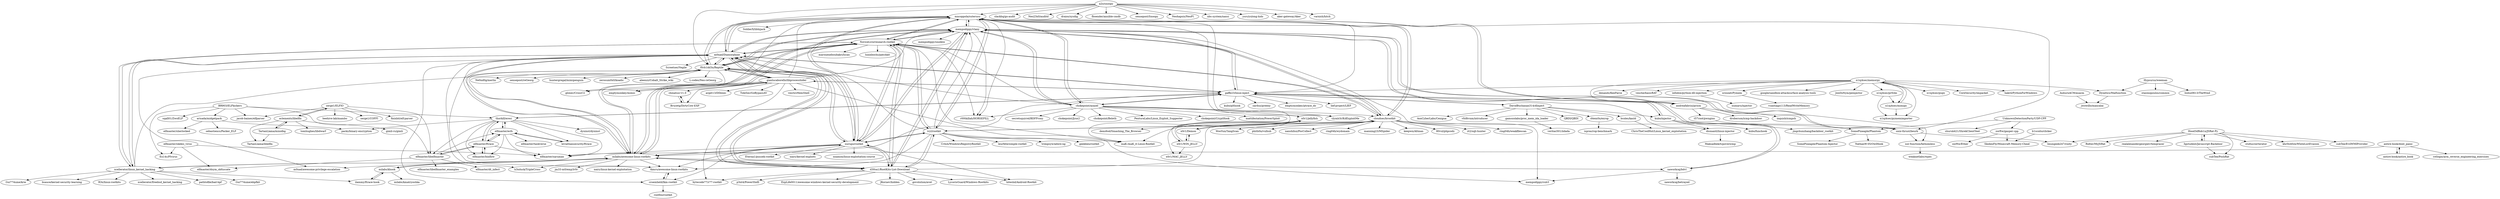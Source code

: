 digraph G {
"mncoppola/suterusu" -> "mempodippy/vlany"
"mncoppola/suterusu" -> "NoviceLive/research-rootkit"
"mncoppola/suterusu" -> "chokepoint/azazel"
"mncoppola/suterusu" -> "m0nad/Diamorphine"
"mncoppola/suterusu" -> "maK-/maK_it-Linux-Rootkit"
"mncoppola/suterusu" -> "ivyl/rootkit"
"mncoppola/suterusu" -> "cloudsec/brootkit"
"mncoppola/suterusu" -> "f0rb1dd3n/Reptile"
"mncoppola/suterusu" -> "r00tkillah/HORSEPILL"
"mncoppola/suterusu" -> "clymb3r/KdExploitMe" ["e"=1]
"mncoppola/suterusu" -> "emptymonkey/mimic" ["e"=1]
"mncoppola/suterusu" -> "andreafabrizi/prism"
"mncoppola/suterusu" -> "nurupo/rootkit"
"mncoppola/suterusu" -> "SoldierX/libhijack"
"mncoppola/suterusu" -> "unix-thrust/beurk"
"elfmaster/ecfs" -> "elfmaster/ftrace"
"elfmaster/ecfs" -> "thorkill/eresi"
"elfmaster/ecfs" -> "elfmaster/binflow"
"elfmaster/ecfs" -> "leviathansecurity/ftrace"
"elfmaster/ecfs" -> "elfmaster/saruman"
"elfmaster/ecfs" -> "elfmaster/taskverse"
"thorkill/eresi" -> "elfmaster/ftrace"
"thorkill/eresi" -> "elfmaster/ecfs"
"thorkill/eresi" -> "elfmaster/libelfmaster"
"thorkill/eresi" -> "leviathansecurity/ftrace"
"thorkill/eresi" -> "gaffe23/linux-inject"
"thorkill/eresi" -> "packz/binary-encryption"
"thorkill/eresi" -> "elfmaster/saruman"
"thorkill/eresi" -> "elfmaster/binflow"
"thorkill/eresi" -> "dyninst/dyninst" ["e"=1]
"chokepoint/azazel" -> "mncoppola/suterusu"
"chokepoint/azazel" -> "mempodippy/vlany"
"chokepoint/azazel" -> "chokepoint/Jynx2"
"chokepoint/azazel" -> "chokepoint/Beleth"
"chokepoint/azazel" -> "cloudsec/brootkit"
"chokepoint/azazel" -> "PenturaLabs/Linux_Exploit_Suggester" ["e"=1]
"chokepoint/azazel" -> "x0r1/jellyfish"
"chokepoint/azazel" -> "NoviceLive/research-rootkit"
"chokepoint/azazel" -> "chokepoint/CryptHook"
"chokepoint/azazel" -> "r00tkillah/HORSEPILL"
"chokepoint/azazel" -> "clymb3r/KdExploitMe" ["e"=1]
"chokepoint/azazel" -> "gaffe23/linux-inject"
"chokepoint/azazel" -> "m0nad/Diamorphine"
"chokepoint/azazel" -> "mattifestation/PowerSploit" ["e"=1]
"chokepoint/azazel" -> "secretsquirrel/BDFProxy" ["e"=1]
"antire-book/antire_book" -> "antire-book/dont_panic"
"f0rb1dd3n/Reptile" -> "m0nad/Diamorphine"
"f0rb1dd3n/Reptile" -> "milabs/awesome-linux-rootkits"
"f0rb1dd3n/Reptile" -> "nurupo/rootkit"
"f0rb1dd3n/Reptile" -> "d30sa1/RootKits-List-Download"
"f0rb1dd3n/Reptile" -> "mempodippy/vlany"
"f0rb1dd3n/Reptile" -> "gloxec/CrossC2" ["e"=1]
"f0rb1dd3n/Reptile" -> "NoviceLive/research-rootkit"
"f0rb1dd3n/Reptile" -> "huntergregal/mimipenguin" ["e"=1]
"f0rb1dd3n/Reptile" -> "zerosum0x0/koadic" ["e"=1]
"f0rb1dd3n/Reptile" -> "mncoppola/suterusu"
"f0rb1dd3n/Reptile" -> "aleenzz/Cobalt_Strike_wiki" ["e"=1]
"f0rb1dd3n/Reptile" -> "gianlucaborello/libprocesshider"
"f0rb1dd3n/Reptile" -> "L-codes/Neo-reGeorg" ["e"=1]
"f0rb1dd3n/Reptile" -> "Ne0nd0g/merlin" ["e"=1]
"f0rb1dd3n/Reptile" -> "sensepost/reGeorg" ["e"=1]
"m0nad/Diamorphine" -> "f0rb1dd3n/Reptile"
"m0nad/Diamorphine" -> "milabs/awesome-linux-rootkits"
"m0nad/Diamorphine" -> "mempodippy/vlany"
"m0nad/Diamorphine" -> "nurupo/rootkit"
"m0nad/Diamorphine" -> "mncoppola/suterusu"
"m0nad/Diamorphine" -> "xcellerator/linux_kernel_hacking"
"m0nad/Diamorphine" -> "d30sa1/RootKits-List-Download"
"m0nad/Diamorphine" -> "croemheld/lkm-rootkit"
"m0nad/Diamorphine" -> "h3xduck/TripleCross" ["e"=1]
"m0nad/Diamorphine" -> "gianlucaborello/libprocesshider"
"m0nad/Diamorphine" -> "NoviceLive/research-rootkit"
"m0nad/Diamorphine" -> "tkmru/awesome-linux-rootkits"
"m0nad/Diamorphine" -> "m0nad/awesome-privilege-escalation" ["e"=1]
"m0nad/Diamorphine" -> "Screetsec/Vegile" ["e"=1]
"m0nad/Diamorphine" -> "gaffe23/linux-inject"
"milabs/awesome-linux-rootkits" -> "m0nad/Diamorphine"
"milabs/awesome-linux-rootkits" -> "f0rb1dd3n/Reptile"
"milabs/awesome-linux-rootkits" -> "nurupo/rootkit"
"milabs/awesome-linux-rootkits" -> "d30sa1/RootKits-List-Download"
"milabs/awesome-linux-rootkits" -> "mempodippy/vlany"
"milabs/awesome-linux-rootkits" -> "milabs/khook"
"milabs/awesome-linux-rootkits" -> "NoviceLive/research-rootkit"
"milabs/awesome-linux-rootkits" -> "xcellerator/linux_kernel_hacking"
"milabs/awesome-linux-rootkits" -> "h3xduck/TripleCross" ["e"=1]
"milabs/awesome-linux-rootkits" -> "m0nad/awesome-privilege-escalation" ["e"=1]
"milabs/awesome-linux-rootkits" -> "tkmru/awesome-linux-rootkits"
"milabs/awesome-linux-rootkits" -> "naworkcaj/bdvl"
"milabs/awesome-linux-rootkits" -> "jm33-m0/emp3r0r" ["e"=1]
"milabs/awesome-linux-rootkits" -> "xairy/linux-kernel-exploitation" ["e"=1]
"milabs/awesome-linux-rootkits" -> "gianlucaborello/libprocesshider"
"elfmaster/libelfmaster" -> "elfmaster/ftrace"
"elfmaster/libelfmaster" -> "elfmaster/libelfmaster_examples"
"elfmaster/libelfmaster" -> "elfmaster/dsym_obfuscate"
"elfmaster/libelfmaster" -> "elfmaster/dt_infect"
"elfmaster/libelfmaster" -> "elfmaster/ecfs"
"gianlucaborello/libprocesshider" -> "f0rb1dd3n/Reptile"
"gianlucaborello/libprocesshider" -> "m0nad/Diamorphine"
"gianlucaborello/libprocesshider" -> "gaffe23/linux-inject"
"gianlucaborello/libprocesshider" -> "emptymonkey/mimic" ["e"=1]
"gianlucaborello/libprocesshider" -> "mempodippy/vlany"
"gianlucaborello/libprocesshider" -> "milabs/awesome-linux-rootkits"
"gianlucaborello/libprocesshider" -> "veo/wsMemShell" ["e"=1]
"gianlucaborello/libprocesshider" -> "Brucetg/DirtyCow-EXP"
"gianlucaborello/libprocesshider" -> "mempodippy/cub3"
"gianlucaborello/libprocesshider" -> "chinatso/-v1.0"
"gianlucaborello/libprocesshider" -> "gloxec/CrossC2" ["e"=1]
"gianlucaborello/libprocesshider" -> "mncoppola/suterusu"
"gianlucaborello/libprocesshider" -> "arget13/DDexec" ["e"=1]
"gianlucaborello/libprocesshider" -> "TideSec/GoBypassAV" ["e"=1]
"gianlucaborello/libprocesshider" -> "bytecode77/r77-rootkit" ["e"=1]
"nurupo/rootkit" -> "f0rb1dd3n/Reptile"
"nurupo/rootkit" -> "m0nad/Diamorphine"
"nurupo/rootkit" -> "milabs/awesome-linux-rootkits"
"nurupo/rootkit" -> "d30sa1/RootKits-List-Download"
"nurupo/rootkit" -> "ivyl/rootkit"
"nurupo/rootkit" -> "tkmru/awesome-linux-rootkits"
"nurupo/rootkit" -> "mempodippy/vlany"
"nurupo/rootkit" -> "NoviceLive/research-rootkit"
"nurupo/rootkit" -> "croemheld/lkm-rootkit"
"nurupo/rootkit" -> "mncoppola/suterusu"
"nurupo/rootkit" -> "hiteshd/Android-Rootkit" ["e"=1]
"nurupo/rootkit" -> "Eterna1/puszek-rootkit"
"nurupo/rootkit" -> "xairy/kernel-exploits" ["e"=1]
"nurupo/rootkit" -> "elfmaster/saruman"
"nurupo/rootkit" -> "nnamon/linux-exploitation-course" ["e"=1]
"d30sa1/RootKits-List-Download" -> "milabs/awesome-linux-rootkits"
"d30sa1/RootKits-List-Download" -> "f0rb1dd3n/Reptile"
"d30sa1/RootKits-List-Download" -> "nurupo/rootkit"
"d30sa1/RootKits-List-Download" -> "mempodippy/vlany"
"d30sa1/RootKits-List-Download" -> "NoviceLive/research-rootkit"
"d30sa1/RootKits-List-Download" -> "ivyl/rootkit"
"d30sa1/RootKits-List-Download" -> "m0nad/Diamorphine"
"d30sa1/RootKits-List-Download" -> "LycorisGuard/Windows-Rootkits" ["e"=1]
"d30sa1/RootKits-List-Download" -> "bytecode77/r77-rootkit" ["e"=1]
"d30sa1/RootKits-List-Download" -> "p3nt4/PowerShdll" ["e"=1]
"d30sa1/RootKits-List-Download" -> "ExpLife0011/awesome-windows-kernel-security-development" ["e"=1]
"d30sa1/RootKits-List-Download" -> "JKornev/hidden" ["e"=1]
"d30sa1/RootKits-List-Download" -> "hiteshd/Android-Rootkit" ["e"=1]
"d30sa1/RootKits-List-Download" -> "cloudsec/brootkit"
"d30sa1/RootKits-List-Download" -> "govolution/avet" ["e"=1]
"Hypsurus/weeman" -> "Dynetics/Malfunction"
"Hypsurus/weeman" -> "stasinopoulos/commix" ["e"=1]
"Hypsurus/weeman" -> "liuhui0613/TheWind"
"gaffe23/linux-inject" -> "kubo/injector"
"gaffe23/linux-inject" -> "DavidBuchanan314/dlinject"
"gaffe23/linux-inject" -> "mempodippy/vlany"
"gaffe23/linux-inject" -> "dismantl/linux-injector"
"gaffe23/linux-inject" -> "gianlucaborello/libprocesshider"
"gaffe23/linux-inject" -> "kubo/plthook" ["e"=1]
"gaffe23/linux-inject" -> "m0nad/Diamorphine"
"gaffe23/linux-inject" -> "mncoppola/suterusu"
"gaffe23/linux-inject" -> "zardus/preeny" ["e"=1]
"gaffe23/linux-inject" -> "milabs/awesome-linux-rootkits"
"gaffe23/linux-inject" -> "thorkill/eresi"
"gaffe23/linux-inject" -> "chokepoint/azazel"
"gaffe23/linux-inject" -> "andreafabrizi/prism"
"gaffe23/linux-inject" -> "emptymonkey/ptrace_do"
"gaffe23/linux-inject" -> "lief-project/LIEF" ["e"=1]
"ivyl/rootkit" -> "NoviceLive/research-rootkit"
"ivyl/rootkit" -> "maK-/maK_it-Linux-Rootkit"
"ivyl/rootkit" -> "nurupo/rootkit"
"ivyl/rootkit" -> "mncoppola/suterusu"
"ivyl/rootkit" -> "geekben/rootkit"
"ivyl/rootkit" -> "d30sa1/RootKits-List-Download"
"ivyl/rootkit" -> "cloudsec/brootkit"
"ivyl/rootkit" -> "mempodippy/vlany"
"ivyl/rootkit" -> "Cr4sh/WindowsRegistryRootkit" ["e"=1]
"ivyl/rootkit" -> "leurfete/simple-rootkit"
"ivyl/rootkit" -> "f0rb1dd3n/Reptile"
"ivyl/rootkit" -> "tkmru/awesome-linux-rootkits"
"ivyl/rootkit" -> "trimpsyw/adore-ng"
"a2o/snoopy" -> "mncoppola/suterusu"
"a2o/snoopy" -> "slackhq/go-audit" ["e"=1]
"a2o/snoopy" -> "Neo23x0/auditd" ["e"=1]
"a2o/snoopy" -> "m0nad/Diamorphine"
"a2o/snoopy" -> "draios/sysdig" ["e"=1]
"a2o/snoopy" -> "fboender/ansible-cmdb" ["e"=1]
"a2o/snoopy" -> "sensepost/Snoopy" ["e"=1]
"a2o/snoopy" -> "Neohapsis/NeoPI" ["e"=1]
"a2o/snoopy" -> "nbs-system/naxsi" ["e"=1]
"a2o/snoopy" -> "ysrc/yulong-hids" ["e"=1]
"a2o/snoopy" -> "aker-gateway/Aker" ["e"=1]
"a2o/snoopy" -> "f0rb1dd3n/Reptile"
"a2o/snoopy" -> "varnish/hitch" ["e"=1]
"andreafabrizi/prism" -> "t57root/pwnginx"
"andreafabrizi/prism" -> "mncoppola/suterusu"
"andreafabrizi/prism" -> "inquisb/icmpsh" ["e"=1]
"andreafabrizi/prism" -> "droberson/icmp-backdoor"
"naworkcaj/bdvl" -> "naworkcaj/betrayed"
"naworkcaj/bdvl" -> "mempodippy/vlany"
"naworkcaj/bdvl" -> "mempodippy/cub3"
"mempodippy/vlany" -> "m0nad/Diamorphine"
"mempodippy/vlany" -> "naworkcaj/bdvl"
"mempodippy/vlany" -> "mncoppola/suterusu"
"mempodippy/vlany" -> "chokepoint/azazel"
"mempodippy/vlany" -> "f0rb1dd3n/Reptile"
"mempodippy/vlany" -> "milabs/awesome-linux-rootkits"
"mempodippy/vlany" -> "cloudsec/brootkit"
"mempodippy/vlany" -> "nurupo/rootkit"
"mempodippy/vlany" -> "d30sa1/RootKits-List-Download"
"mempodippy/vlany" -> "mempodippy/cub3"
"mempodippy/vlany" -> "NoviceLive/research-rootkit"
"mempodippy/vlany" -> "unix-thrust/beurk"
"mempodippy/vlany" -> "gaffe23/linux-inject"
"mempodippy/vlany" -> "r00tkillah/HORSEPILL"
"mempodippy/vlany" -> "mempodippy/snodew"
"d4em0n/exrop" -> "ispras/rop-benchmark"
"cloudsec/brootkit" -> "NoviceLive/research-rootkit"
"cloudsec/brootkit" -> "mempodippy/vlany"
"cloudsec/brootkit" -> "WooYun/TangScan" ["e"=1]
"cloudsec/brootkit" -> "mncoppola/suterusu"
"cloudsec/brootkit" -> "ivyl/rootkit"
"cloudsec/brootkit" -> "phith0n/vulhub" ["e"=1]
"cloudsec/brootkit" -> "nanshihui/PocCollect" ["e"=1]
"cloudsec/brootkit" -> "ring04h/wydomain" ["e"=1]
"cloudsec/brootkit" -> "manning23/MSpider" ["e"=1]
"cloudsec/brootkit" -> "maK-/maK_it-Linux-Rootkit"
"cloudsec/brootkit" -> "keepwn/Altman" ["e"=1]
"cloudsec/brootkit" -> "unix-thrust/beurk"
"cloudsec/brootkit" -> "80vul/phpcodz" ["e"=1]
"cloudsec/brootkit" -> "zt2/sqli-hunter" ["e"=1]
"cloudsec/brootkit" -> "ring04h/weakfilescan" ["e"=1]
"Hood3dRob1n/JSRat-Py" -> "3gstudent/Javascript-Backdoor"
"Hood3dRob1n/JSRat-Py" -> "stufus/certerator"
"Hood3dRob1n/JSRat-Py" -> "khr0x40sh/WhiteListEvasion"
"Hood3dRob1n/JSRat-Py" -> "subTee/EvilWMIProvider"
"Hood3dRob1n/JSRat-Py" -> "linuxgeek247/rooty"
"Hood3dRob1n/JSRat-Py" -> "Ridter/MyJSRat"
"Hood3dRob1n/JSRat-Py" -> "realalexandergeorgiev/tempracer"
"Hood3dRob1n/JSRat-Py" -> "subTee/PoshRat" ["e"=1]
"n1nj4sec/memorpy" -> "n1nj4sec/mimipy"
"n1nj4sec/memorpy" -> "n1nj4sec/pr0cks"
"n1nj4sec/memorpy" -> "google/sandbox-attacksurface-analysis-tools" ["e"=1]
"n1nj4sec/memorpy" -> "JonDoNym/peinjector" ["e"=1]
"n1nj4sec/memorpy" -> "srounet/Pymem"
"n1nj4sec/memorpy" -> "Dynetics/Malfunction"
"n1nj4sec/memorpy" -> "xor-function/fathomless"
"n1nj4sec/memorpy" -> "n1nj4sec/pupy" ["e"=1]
"n1nj4sec/memorpy" -> "CoreSecurity/impacket" ["e"=1]
"n1nj4sec/memorpy" -> "hakril/PythonForWindows" ["e"=1]
"n1nj4sec/memorpy" -> "denandz/KeeFarce" ["e"=1]
"n1nj4sec/memorpy" -> "vesche/basicRAT" ["e"=1]
"n1nj4sec/memorpy" -> "infodox/python-dll-injection"
"n1nj4sec/memorpy" -> "gaffe23/linux-inject"
"n1nj4sec/memorpy" -> "n1nj4sec/pymemimporter"
"ilammy/ftrace-hook" -> "milabs/khook"
"TartanLlama/minidbg" -> "TartanLlama/libelfin"
"TartanLlama/minidbg" -> "aclements/libelfin"
"bcoles/kasld" -> "ChrisTheCoolHut/Linux_kernel_exploitation"
"antire-book/dont_panic" -> "antire-book/antire_book"
"antire-book/dont_panic" -> "rotlogix/arm_reverse_engineering_exercises"
"antire-book/dont_panic" -> "elfmaster/saruman"
"NoviceLive/research-rootkit" -> "ivyl/rootkit"
"NoviceLive/research-rootkit" -> "cloudsec/brootkit"
"NoviceLive/research-rootkit" -> "mncoppola/suterusu"
"NoviceLive/research-rootkit" -> "nurupo/rootkit"
"NoviceLive/research-rootkit" -> "d30sa1/RootKits-List-Download"
"NoviceLive/research-rootkit" -> "mempodippy/vlany"
"NoviceLive/research-rootkit" -> "r00tkillah/HORSEPILL"
"NoviceLive/research-rootkit" -> "f0rb1dd3n/Reptile"
"NoviceLive/research-rootkit" -> "milabs/awesome-linux-rootkits"
"NoviceLive/research-rootkit" -> "maK-/maK_it-Linux-Rootkit"
"NoviceLive/research-rootkit" -> "m0nad/Diamorphine"
"NoviceLive/research-rootkit" -> "xcellerator/linux_kernel_hacking"
"NoviceLive/research-rootkit" -> "maroueneboubakri/lscan" ["e"=1]
"NoviceLive/research-rootkit" -> "lunixbochs/patchkit" ["e"=1]
"croemheld/lkm-rootkit" -> "rootfoo/rootkit"
"croemheld/lkm-rootkit" -> "tkmru/awesome-linux-rootkits"
"milabs/khook" -> "milabs/kmatryoshka"
"milabs/khook" -> "ilammy/ftrace-hook"
"milabs/khook" -> "milabs/awesome-linux-rootkits"
"t57root/pwnginx" -> "jingchunzhang/backdoor_rootkit"
"kubo/injector" -> "gaffe23/linux-inject"
"kubo/injector" -> "kubo/funchook" ["e"=1]
"kubo/injector" -> "SomePineaple/Phantom"
"kubo/injector" -> "dismantl/linux-injector"
"zorftw/gasper-cpp" -> "SkidenFly/Minecraft-Memory-Cheat"
"zorftw/gasper-cpp" -> "zorftw/Ether"
"srounet/Pymem" -> "vsantiago113/ReadWriteMemory"
"BR903/ELFkickers" -> "jacob-baines/elfparser"
"BR903/ELFkickers" -> "elfmaster/libelfmaster"
"BR903/ELFkickers" -> "sqall01/ZwoELF"
"BR903/ELFkickers" -> "arisada/midgetpack"
"BR903/ELFkickers" -> "En14c/PIvirus"
"BR903/ELFkickers" -> "thorkill/eresi"
"elfmaster/binflow" -> "elfmaster/ftrace"
"x0r1/jellyfish" -> "x0r1/Demon"
"x0r1/jellyfish" -> "x0r1/WIN_JELLY"
"x0r1/jellyfish" -> "x0r1/MAC_JELLY"
"x0r1/jellyfish" -> "demi6od/Smashing_The_Browser" ["e"=1]
"tkmru/awesome-linux-rootkits" -> "croemheld/lkm-rootkit"
"n1nj4sec/pr0cks" -> "n1nj4sec/mimipy"
"n1nj4sec/pr0cks" -> "n1nj4sec/pymemimporter"
"Dynetics/Malfunction" -> "jwowillo/mancalai"
"dismantl/linux-injector" -> "Maksadbek/tcpovericmp"
"elfmaster/ftrace" -> "elfmaster/ecfs"
"elfmaster/ftrace" -> "thorkill/eresi"
"elfmaster/ftrace" -> "elfmaster/binflow"
"elfmaster/ftrace" -> "elfmaster/libelfmaster"
"elfmaster/ftrace" -> "elfmaster/saruman"
"gamozolabs/proc_mem_ida_loader" -> "veritas501/iidada"
"elfmaster/skeksi_virus" -> "elfmaster/dsym_obfuscate"
"elfmaster/skeksi_virus" -> "En14c/PIvirus"
"elfmaster/skeksi_virus" -> "elfmaster/saruman"
"n1nj4sec/mimipy" -> "n1nj4sec/pymemimporter"
"n1nj4sec/mimipy" -> "n1nj4sec/memorpy"
"DavidBuchanan314/dlinject" -> "AonCyberLabs/Cexigua"
"DavidBuchanan314/dlinject" -> "gaffe23/linux-inject"
"DavidBuchanan314/dlinject" -> "vfsfitvnm/intruducer"
"DavidBuchanan314/dlinject" -> "bcoles/kasld"
"DavidBuchanan314/dlinject" -> "kubo/injector"
"DavidBuchanan314/dlinject" -> "QBDI/QBDI" ["e"=1]
"DavidBuchanan314/dlinject" -> "d4em0n/exrop"
"DavidBuchanan314/dlinject" -> "gamozolabs/proc_mem_ida_loader"
"unix-thrust/beurk" -> "linuxgeek247/rooty"
"unix-thrust/beurk" -> "xor-function/fathomless"
"unix-thrust/beurk" -> "mempodippy/vlany"
"xor-function/fathomless" -> "weaknetlabs/wpes"
"Brucetg/DirtyCow-EXP" -> "chinatso/-v1.0"
"chinatso/-v1.0" -> "Brucetg/DirtyCow-EXP"
"xcellerator/linux_kernel_hacking" -> "xcellerator/freebsd_kernel_hacking"
"xcellerator/linux_kernel_hacking" -> "m0nad/Diamorphine"
"xcellerator/linux_kernel_hacking" -> "ilammy/ftrace-hook"
"xcellerator/linux_kernel_hacking" -> "pathtofile/bad-bpf" ["e"=1]
"xcellerator/linux_kernel_hacking" -> "milabs/awesome-linux-rootkits"
"xcellerator/linux_kernel_hacking" -> "Gui774ume/ebpfkit" ["e"=1]
"xcellerator/linux_kernel_hacking" -> "Gui774ume/krie" ["e"=1]
"xcellerator/linux_kernel_hacking" -> "NoviceLive/research-rootkit"
"xcellerator/linux_kernel_hacking" -> "bsauce/kernel-security-learning" ["e"=1]
"xcellerator/linux_kernel_hacking" -> "f0rb1dd3n/Reptile"
"xcellerator/linux_kernel_hacking" -> "R3x/linux-rootkits"
"serge1/ELFIO" -> "aclements/libelfin"
"serge1/ELFIO" -> "serge1/COFFI"
"serge1/ELFIO" -> "finixbit/elf-parser"
"serge1/ELFIO" -> "elfmaster/libelfmaster"
"serge1/ELFIO" -> "jacob-baines/elfparser"
"serge1/ELFIO" -> "beehive-lab/mambo"
"3gstudent/Javascript-Backdoor" -> "Hood3dRob1n/JSRat-Py"
"3gstudent/Javascript-Backdoor" -> "subTee/PoshRat" ["e"=1]
"infodox/python-dll-injection" -> "numaru/injector"
"arisada/midgetpack" -> "sebastiencs/Packer_ELF"
"arisada/midgetpack" -> "elfmaster/sherlocked"
"arisada/midgetpack" -> "packz/binary-encryption"
"aclements/libelfin" -> "serge1/ELFIO"
"aclements/libelfin" -> "tomhughes/libdwarf"
"aclements/libelfin" -> "TartanLlama/libelfin"
"aclements/libelfin" -> "gimli-rs/gimli" ["e"=1]
"aclements/libelfin" -> "TartanLlama/minidbg"
"x0r1/Demon" -> "x0r1/jellyfish"
"x0r1/Demon" -> "x0r1/WIN_JELLY"
"leviathansecurity/ftrace" -> "elfmaster/ecfs"
"SomePineaple/Phantom" -> "NathanW-05/OwlHook"
"SomePineaple/Phantom" -> "SomePineaple/Phantom-Injector"
"UnknownDetectionParty/UDP-CPP" -> "SomePineaple/Phantom"
"UnknownDetectionParty/UDP-CPP" -> "zorftw/gasper-cpp"
"UnknownDetectionParty/UDP-CPP" -> "shuruk421/ShrekClientYeet"
"b1scoito/clicker" -> "SkidenFly/Minecraft-Memory-Cheat"
"AuburnACM/auacm" -> "jwowillo/mancalai"
"x0r1/WIN_JELLY" -> "x0r1/Demon"
"x0r1/WIN_JELLY" -> "x0r1/jellyfish"
"x0r1/WIN_JELLY" -> "x0r1/MAC_JELLY"
"mncoppola/suterusu" ["l"="-9.404,-43.274"]
"mempodippy/vlany" ["l"="-9.41,-43.26"]
"NoviceLive/research-rootkit" ["l"="-9.432,-43.264"]
"chokepoint/azazel" ["l"="-9.363,-43.264"]
"m0nad/Diamorphine" ["l"="-9.408,-43.24"]
"maK-/maK_it-Linux-Rootkit" ["l"="-9.452,-43.296"]
"ivyl/rootkit" ["l"="-9.456,-43.278"]
"cloudsec/brootkit" ["l"="-9.424,-43.288"]
"f0rb1dd3n/Reptile" ["l"="-9.431,-43.244"]
"r00tkillah/HORSEPILL" ["l"="-9.386,-43.283"]
"clymb3r/KdExploitMe" ["l"="-19.884,-32.278"]
"emptymonkey/mimic" ["l"="-14.5,-44.9"]
"andreafabrizi/prism" ["l"="-9.363,-43.305"]
"nurupo/rootkit" ["l"="-9.454,-43.244"]
"SoldierX/libhijack" ["l"="-9.391,-43.316"]
"unix-thrust/beurk" ["l"="-9.416,-43.317"]
"elfmaster/ecfs" ["l"="-9.392,-43.117"]
"elfmaster/ftrace" ["l"="-9.381,-43.104"]
"thorkill/eresi" ["l"="-9.361,-43.133"]
"elfmaster/binflow" ["l"="-9.402,-43.105"]
"leviathansecurity/ftrace" ["l"="-9.39,-43.134"]
"elfmaster/saruman" ["l"="-9.412,-43.138"]
"elfmaster/taskverse" ["l"="-9.426,-43.106"]
"elfmaster/libelfmaster" ["l"="-9.379,-43.072"]
"gaffe23/linux-inject" ["l"="-9.34,-43.242"]
"packz/binary-encryption" ["l"="-9.312,-43.104"]
"dyninst/dyninst" ["l"="-19.892,-32.295"]
"chokepoint/Jynx2" ["l"="-9.317,-43.295"]
"chokepoint/Beleth" ["l"="-9.336,-43.285"]
"PenturaLabs/Linux_Exploit_Suggester" ["l"="-7.283,-43.066"]
"x0r1/jellyfish" ["l"="-9.276,-43.196"]
"chokepoint/CryptHook" ["l"="-9.319,-43.271"]
"mattifestation/PowerSploit" ["l"="-7.222,-43.033"]
"secretsquirrel/BDFProxy" ["l"="-7.374,-43.031"]
"antire-book/antire_book" ["l"="-9.489,-43.087"]
"antire-book/dont_panic" ["l"="-9.476,-43.105"]
"milabs/awesome-linux-rootkits" ["l"="-9.436,-43.226"]
"d30sa1/RootKits-List-Download" ["l"="-9.456,-43.262"]
"gloxec/CrossC2" ["l"="-10.755,-45.717"]
"huntergregal/mimipenguin" ["l"="-7.305,-43.256"]
"zerosum0x0/koadic" ["l"="-7.153,-43.196"]
"aleenzz/Cobalt_Strike_wiki" ["l"="-10.791,-45.555"]
"gianlucaborello/libprocesshider" ["l"="-9.383,-43.229"]
"L-codes/Neo-reGeorg" ["l"="-10.751,-45.688"]
"Ne0nd0g/merlin" ["l"="-7.131,-43.284"]
"sensepost/reGeorg" ["l"="-10.881,-45.543"]
"xcellerator/linux_kernel_hacking" ["l"="-9.456,-43.215"]
"croemheld/lkm-rootkit" ["l"="-9.497,-43.25"]
"h3xduck/TripleCross" ["l"="-8.682,-44.092"]
"tkmru/awesome-linux-rootkits" ["l"="-9.476,-43.247"]
"m0nad/awesome-privilege-escalation" ["l"="-10.535,-44.245"]
"Screetsec/Vegile" ["l"="-7.172,-42.94"]
"milabs/khook" ["l"="-9.482,-43.195"]
"naworkcaj/bdvl" ["l"="-9.463,-43.229"]
"jm33-m0/emp3r0r" ["l"="-9.992,-44.137"]
"xairy/linux-kernel-exploitation" ["l"="-19.59,-32.278"]
"elfmaster/libelfmaster_examples" ["l"="-9.406,-43.061"]
"elfmaster/dsym_obfuscate" ["l"="-9.356,-43.081"]
"elfmaster/dt_infect" ["l"="-9.392,-43.045"]
"veo/wsMemShell" ["l"="-10.54,-45.83"]
"Brucetg/DirtyCow-EXP" ["l"="-9.356,-43.197"]
"mempodippy/cub3" ["l"="-9.414,-43.219"]
"chinatso/-v1.0" ["l"="-9.353,-43.21"]
"arget13/DDexec" ["l"="-8.595,-44.023"]
"TideSec/GoBypassAV" ["l"="-10.418,-45.888"]
"bytecode77/r77-rootkit" ["l"="-8.827,-44.189"]
"hiteshd/Android-Rootkit" ["l"="-19.503,-31.107"]
"Eterna1/puszek-rootkit" ["l"="-9.526,-43.237"]
"xairy/kernel-exploits" ["l"="-7.2,-43.179"]
"nnamon/linux-exploitation-course" ["l"="-19.536,-32.314"]
"LycorisGuard/Windows-Rootkits" ["l"="-21.329,-32.05"]
"p3nt4/PowerShdll" ["l"="-6.987,-43.198"]
"ExpLife0011/awesome-windows-kernel-security-development" ["l"="-21.456,-32.197"]
"JKornev/hidden" ["l"="-21.421,-32.233"]
"govolution/avet" ["l"="-7.161,-43.121"]
"Hypsurus/weeman" ["l"="-9.143,-43.407"]
"Dynetics/Malfunction" ["l"="-9.197,-43.391"]
"stasinopoulos/commix" ["l"="-7.315,-42.999"]
"liuhui0613/TheWind" ["l"="-9.114,-43.419"]
"kubo/injector" ["l"="-9.273,-43.236"]
"DavidBuchanan314/dlinject" ["l"="-9.24,-43.25"]
"dismantl/linux-injector" ["l"="-9.281,-43.262"]
"kubo/plthook" ["l"="-24.646,23.02"]
"zardus/preeny" ["l"="-19.74,-32.28"]
"emptymonkey/ptrace_do" ["l"="-9.309,-43.224"]
"lief-project/LIEF" ["l"="-19.674,-32.108"]
"geekben/rootkit" ["l"="-9.498,-43.286"]
"Cr4sh/WindowsRegistryRootkit" ["l"="-21.362,-32.113"]
"leurfete/simple-rootkit" ["l"="-9.482,-43.3"]
"trimpsyw/adore-ng" ["l"="-9.501,-43.301"]
"a2o/snoopy" ["l"="-9.403,-43.201"]
"slackhq/go-audit" ["l"="-13.016,-46.056"]
"Neo23x0/auditd" ["l"="-13.039,-46.191"]
"draios/sysdig" ["l"="-11.422,1.978"]
"fboender/ansible-cmdb" ["l"="-15.704,-8.054"]
"sensepost/Snoopy" ["l"="-7.354,-42.981"]
"Neohapsis/NeoPI" ["l"="-13.897,-46.046"]
"nbs-system/naxsi" ["l"="-10.417,-5.975"]
"ysrc/yulong-hids" ["l"="-10.732,-45.389"]
"aker-gateway/Aker" ["l"="-12.202,-5.54"]
"varnish/hitch" ["l"="-12.183,-19.562"]
"t57root/pwnginx" ["l"="-9.384,-43.353"]
"inquisb/icmpsh" ["l"="-7.166,-43.154"]
"droberson/icmp-backdoor" ["l"="-9.345,-43.327"]
"naworkcaj/betrayed" ["l"="-9.503,-43.222"]
"mempodippy/snodew" ["l"="-9.44,-43.308"]
"d4em0n/exrop" ["l"="-9.175,-43.237"]
"ispras/rop-benchmark" ["l"="-9.146,-43.236"]
"WooYun/TangScan" ["l"="-10.846,-45.252"]
"phith0n/vulhub" ["l"="-10.825,-45.321"]
"nanshihui/PocCollect" ["l"="-10.811,-45.259"]
"ring04h/wydomain" ["l"="-10.85,-45.341"]
"manning23/MSpider" ["l"="-10.815,-45.222"]
"keepwn/Altman" ["l"="-10.873,-45.254"]
"80vul/phpcodz" ["l"="-10.884,-45.309"]
"zt2/sqli-hunter" ["l"="-10.89,-45.239"]
"ring04h/weakfilescan" ["l"="-10.833,-45.338"]
"Hood3dRob1n/JSRat-Py" ["l"="-9.529,-43.427"]
"3gstudent/Javascript-Backdoor" ["l"="-9.503,-43.438"]
"stufus/certerator" ["l"="-9.549,-43.409"]
"khr0x40sh/WhiteListEvasion" ["l"="-9.547,-43.457"]
"subTee/EvilWMIProvider" ["l"="-9.522,-43.453"]
"linuxgeek247/rooty" ["l"="-9.476,-43.376"]
"Ridter/MyJSRat" ["l"="-9.571,-43.426"]
"realalexandergeorgiev/tempracer" ["l"="-9.557,-43.441"]
"subTee/PoshRat" ["l"="-7.058,-43.004"]
"n1nj4sec/memorpy" ["l"="-9.277,-43.366"]
"n1nj4sec/mimipy" ["l"="-9.272,-43.386"]
"n1nj4sec/pr0cks" ["l"="-9.296,-43.4"]
"google/sandbox-attacksurface-analysis-tools" ["l"="-19.912,-32.356"]
"JonDoNym/peinjector" ["l"="-7.236,-42.992"]
"srounet/Pymem" ["l"="-9.236,-43.399"]
"xor-function/fathomless" ["l"="-9.345,-43.356"]
"n1nj4sec/pupy" ["l"="-7.427,-43.227"]
"CoreSecurity/impacket" ["l"="-7.287,-43.153"]
"hakril/PythonForWindows" ["l"="-21.449,-31.996"]
"denandz/KeeFarce" ["l"="-7.189,-43.062"]
"vesche/basicRAT" ["l"="-7.205,-43.076"]
"infodox/python-dll-injection" ["l"="-9.269,-43.417"]
"n1nj4sec/pymemimporter" ["l"="-9.295,-43.383"]
"ilammy/ftrace-hook" ["l"="-9.507,-43.191"]
"TartanLlama/minidbg" ["l"="-9.379,-42.924"]
"TartanLlama/libelfin" ["l"="-9.402,-42.927"]
"aclements/libelfin" ["l"="-9.387,-42.949"]
"bcoles/kasld" ["l"="-9.189,-43.282"]
"ChrisTheCoolHut/Linux_kernel_exploitation" ["l"="-9.162,-43.292"]
"rotlogix/arm_reverse_engineering_exercises" ["l"="-9.515,-43.094"]
"maroueneboubakri/lscan" ["l"="-19.712,-32.161"]
"lunixbochs/patchkit" ["l"="-19.675,-32.258"]
"rootfoo/rootkit" ["l"="-9.538,-43.26"]
"milabs/kmatryoshka" ["l"="-9.503,-43.172"]
"jingchunzhang/backdoor_rootkit" ["l"="-9.395,-43.38"]
"kubo/funchook" ["l"="-24.748,23.067"]
"SomePineaple/Phantom" ["l"="-9.192,-43.207"]
"zorftw/gasper-cpp" ["l"="-9.087,-43.181"]
"SkidenFly/Minecraft-Memory-Cheat" ["l"="-9.054,-43.178"]
"zorftw/Ether" ["l"="-9.075,-43.166"]
"vsantiago113/ReadWriteMemory" ["l"="-9.22,-43.425"]
"BR903/ELFkickers" ["l"="-9.331,-43.065"]
"jacob-baines/elfparser" ["l"="-9.347,-43.02"]
"sqall01/ZwoELF" ["l"="-9.309,-43.043"]
"arisada/midgetpack" ["l"="-9.283,-43.072"]
"En14c/PIvirus" ["l"="-9.329,-43.086"]
"x0r1/Demon" ["l"="-9.241,-43.182"]
"x0r1/WIN_JELLY" ["l"="-9.261,-43.174"]
"x0r1/MAC_JELLY" ["l"="-9.28,-43.175"]
"demi6od/Smashing_The_Browser" ["l"="-19.841,-32.28"]
"jwowillo/mancalai" ["l"="-9.182,-43.408"]
"Maksadbek/tcpovericmp" ["l"="-9.252,-43.29"]
"gamozolabs/proc_mem_ida_loader" ["l"="-9.19,-43.258"]
"veritas501/iidada" ["l"="-9.162,-43.263"]
"elfmaster/skeksi_virus" ["l"="-9.355,-43.104"]
"AonCyberLabs/Cexigua" ["l"="-9.212,-43.235"]
"vfsfitvnm/intruducer" ["l"="-9.218,-43.27"]
"QBDI/QBDI" ["l"="-19.17,-30.68"]
"weaknetlabs/wpes" ["l"="-9.347,-43.377"]
"xcellerator/freebsd_kernel_hacking" ["l"="-9.49,-43.209"]
"pathtofile/bad-bpf" ["l"="-11.744,1.655"]
"Gui774ume/ebpfkit" ["l"="-11.725,1.675"]
"Gui774ume/krie" ["l"="-11.796,1.659"]
"bsauce/kernel-security-learning" ["l"="-19.633,-32.505"]
"R3x/linux-rootkits" ["l"="-9.46,-43.183"]
"serge1/ELFIO" ["l"="-9.369,-42.987"]
"serge1/COFFI" ["l"="-9.404,-42.979"]
"finixbit/elf-parser" ["l"="-9.349,-42.959"]
"beehive-lab/mambo" ["l"="-9.327,-42.977"]
"numaru/injector" ["l"="-9.266,-43.439"]
"sebastiencs/Packer_ELF" ["l"="-9.249,-43.072"]
"elfmaster/sherlocked" ["l"="-9.256,-43.05"]
"tomhughes/libdwarf" ["l"="-9.42,-42.941"]
"gimli-rs/gimli" ["l"="-8.115,-44.373"]
"NathanW-05/OwlHook" ["l"="-9.177,-43.193"]
"SomePineaple/Phantom-Injector" ["l"="-9.17,-43.204"]
"UnknownDetectionParty/UDP-CPP" ["l"="-9.133,-43.191"]
"shuruk421/ShrekClientYeet" ["l"="-9.117,-43.179"]
"b1scoito/clicker" ["l"="-9.026,-43.174"]
"AuburnACM/auacm" ["l"="-9.173,-43.423"]
}